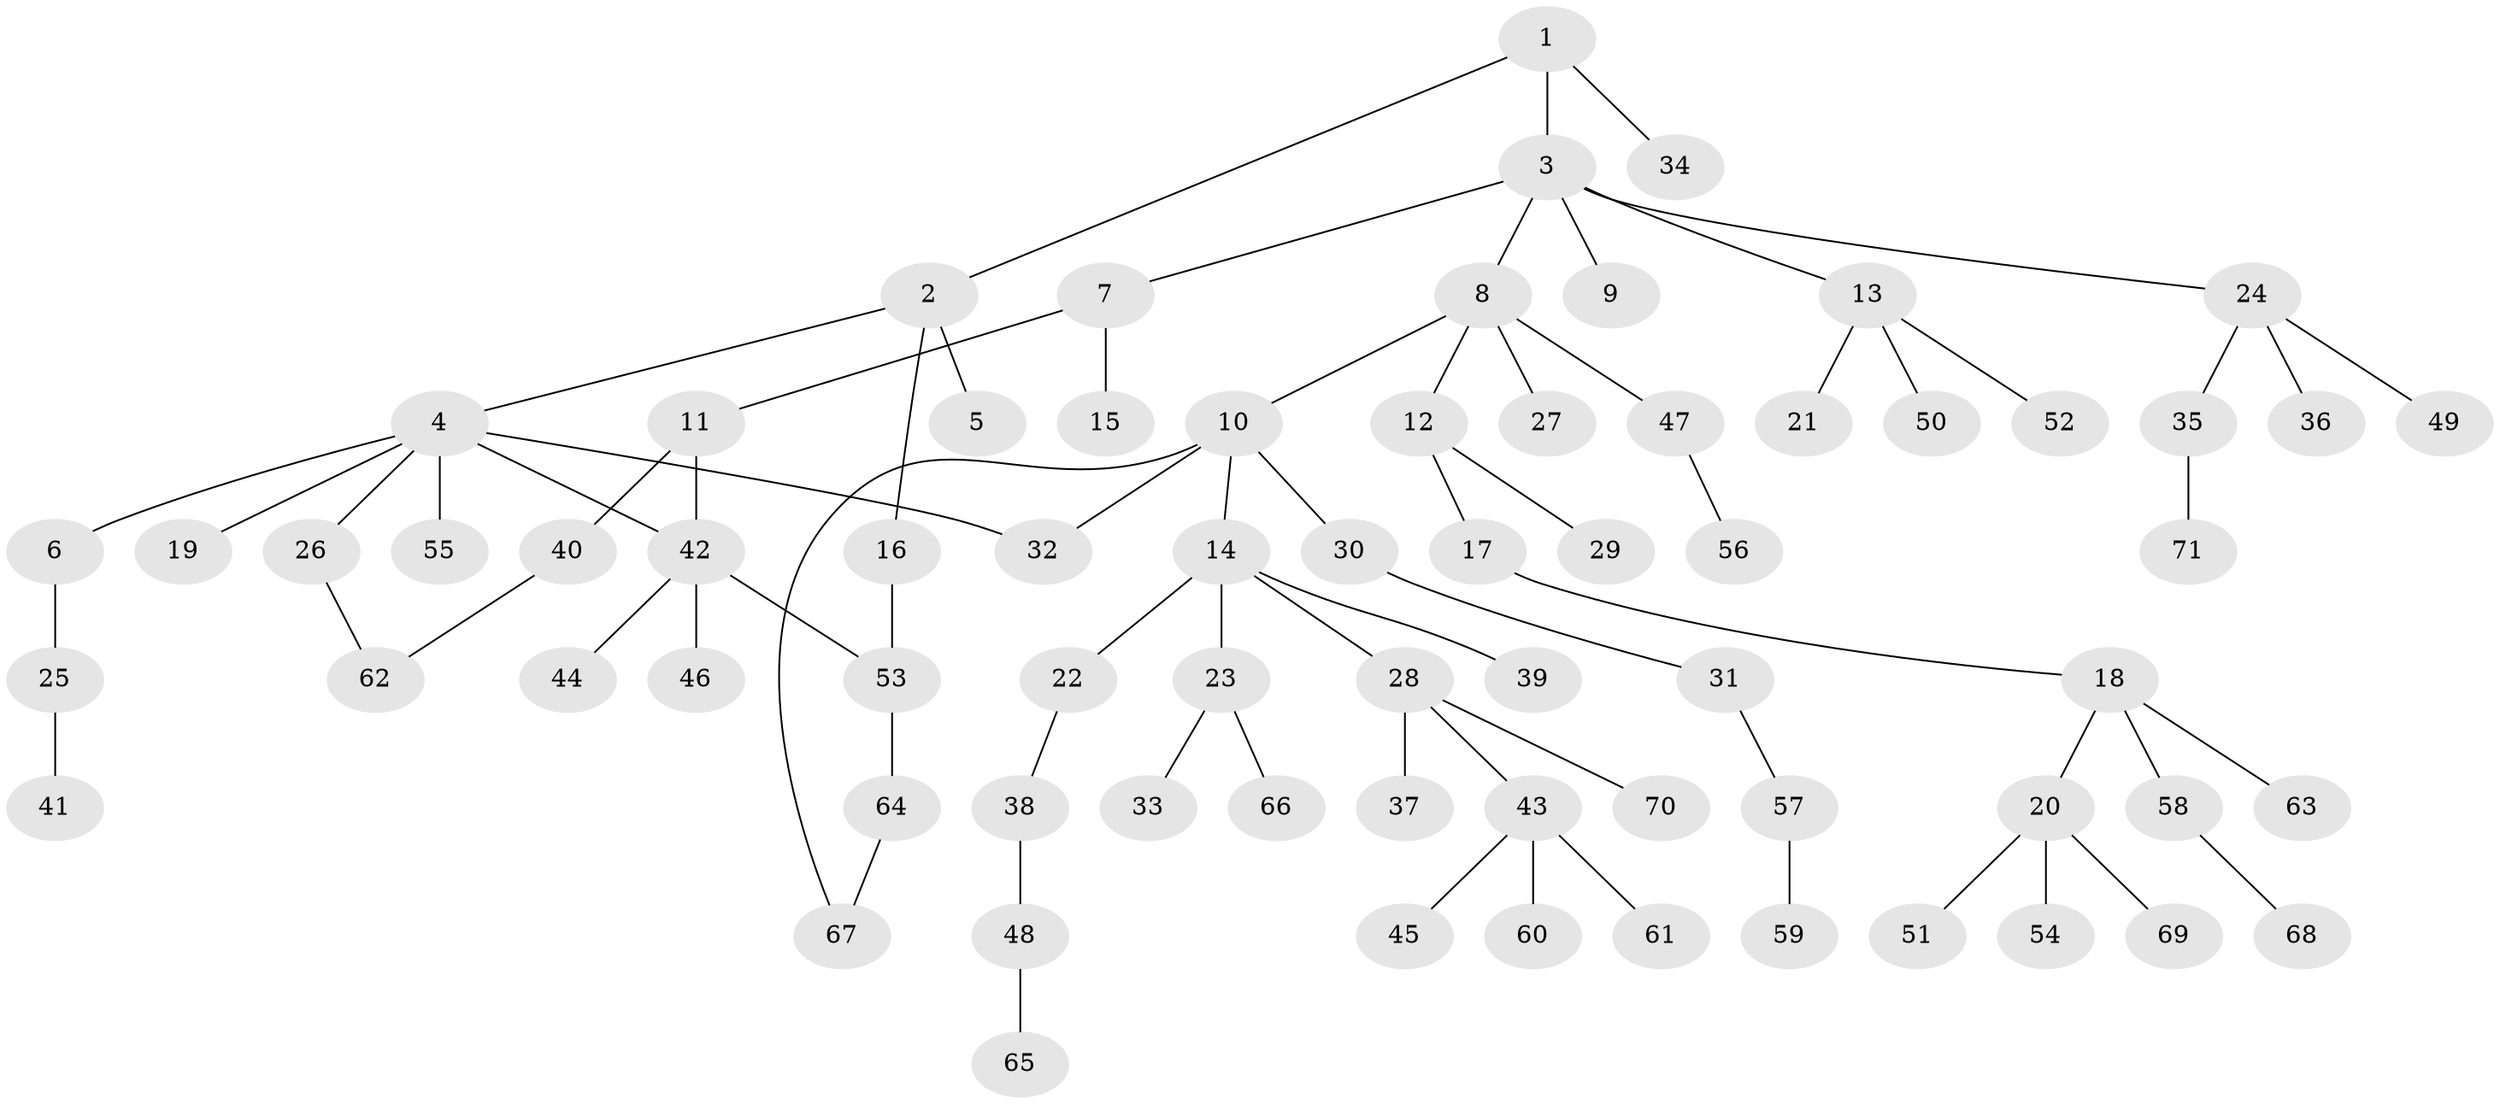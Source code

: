 // coarse degree distribution, {2: 0.20408163265306123, 3: 0.14285714285714285, 6: 0.04081632653061224, 7: 0.02040816326530612, 4: 0.061224489795918366, 5: 0.04081632653061224, 1: 0.4897959183673469}
// Generated by graph-tools (version 1.1) at 2025/41/03/06/25 10:41:29]
// undirected, 71 vertices, 75 edges
graph export_dot {
graph [start="1"]
  node [color=gray90,style=filled];
  1;
  2;
  3;
  4;
  5;
  6;
  7;
  8;
  9;
  10;
  11;
  12;
  13;
  14;
  15;
  16;
  17;
  18;
  19;
  20;
  21;
  22;
  23;
  24;
  25;
  26;
  27;
  28;
  29;
  30;
  31;
  32;
  33;
  34;
  35;
  36;
  37;
  38;
  39;
  40;
  41;
  42;
  43;
  44;
  45;
  46;
  47;
  48;
  49;
  50;
  51;
  52;
  53;
  54;
  55;
  56;
  57;
  58;
  59;
  60;
  61;
  62;
  63;
  64;
  65;
  66;
  67;
  68;
  69;
  70;
  71;
  1 -- 2;
  1 -- 3;
  1 -- 34;
  2 -- 4;
  2 -- 5;
  2 -- 16;
  3 -- 7;
  3 -- 8;
  3 -- 9;
  3 -- 13;
  3 -- 24;
  4 -- 6;
  4 -- 19;
  4 -- 26;
  4 -- 32;
  4 -- 55;
  4 -- 42;
  6 -- 25;
  7 -- 11;
  7 -- 15;
  8 -- 10;
  8 -- 12;
  8 -- 27;
  8 -- 47;
  10 -- 14;
  10 -- 30;
  10 -- 67;
  10 -- 32;
  11 -- 40;
  11 -- 42;
  12 -- 17;
  12 -- 29;
  13 -- 21;
  13 -- 50;
  13 -- 52;
  14 -- 22;
  14 -- 23;
  14 -- 28;
  14 -- 39;
  16 -- 53;
  17 -- 18;
  18 -- 20;
  18 -- 58;
  18 -- 63;
  20 -- 51;
  20 -- 54;
  20 -- 69;
  22 -- 38;
  23 -- 33;
  23 -- 66;
  24 -- 35;
  24 -- 36;
  24 -- 49;
  25 -- 41;
  26 -- 62;
  28 -- 37;
  28 -- 43;
  28 -- 70;
  30 -- 31;
  31 -- 57;
  35 -- 71;
  38 -- 48;
  40 -- 62;
  42 -- 44;
  42 -- 46;
  42 -- 53;
  43 -- 45;
  43 -- 60;
  43 -- 61;
  47 -- 56;
  48 -- 65;
  53 -- 64;
  57 -- 59;
  58 -- 68;
  64 -- 67;
}

